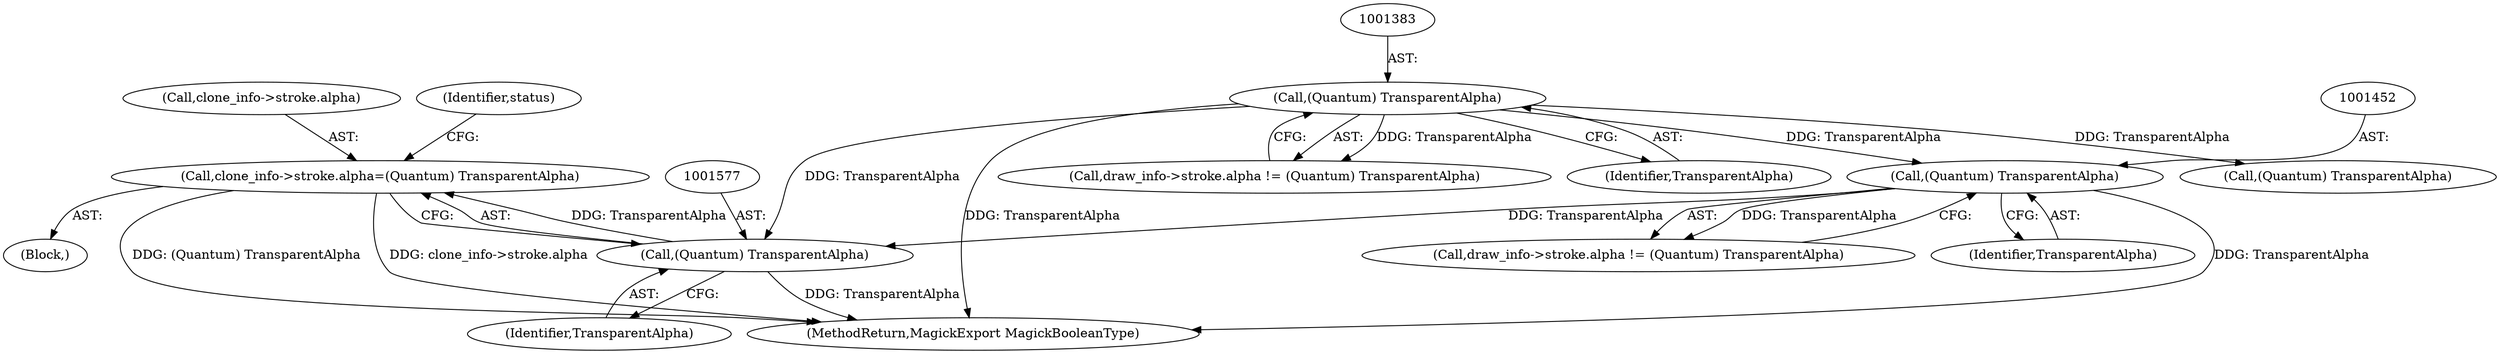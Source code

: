 digraph "1_ImageMagick_726812fa2fa7ce16bcf58f6e115f65427a1c0950_2@del" {
"1001570" [label="(Call,clone_info->stroke.alpha=(Quantum) TransparentAlpha)"];
"1001576" [label="(Call,(Quantum) TransparentAlpha)"];
"1001382" [label="(Call,(Quantum) TransparentAlpha)"];
"1001451" [label="(Call,(Quantum) TransparentAlpha)"];
"1001382" [label="(Call,(Quantum) TransparentAlpha)"];
"1001576" [label="(Call,(Quantum) TransparentAlpha)"];
"1001376" [label="(Call,draw_info->stroke.alpha != (Quantum) TransparentAlpha)"];
"1001384" [label="(Identifier,TransparentAlpha)"];
"1001445" [label="(Call,draw_info->stroke.alpha != (Quantum) TransparentAlpha)"];
"1001578" [label="(Identifier,TransparentAlpha)"];
"1001453" [label="(Identifier,TransparentAlpha)"];
"1001571" [label="(Call,clone_info->stroke.alpha)"];
"1001629" [label="(MethodReturn,MagickExport MagickBooleanType)"];
"1001580" [label="(Identifier,status)"];
"1001451" [label="(Call,(Quantum) TransparentAlpha)"];
"1001461" [label="(Block,)"];
"1001404" [label="(Call,(Quantum) TransparentAlpha)"];
"1001570" [label="(Call,clone_info->stroke.alpha=(Quantum) TransparentAlpha)"];
"1001570" -> "1001461"  [label="AST: "];
"1001570" -> "1001576"  [label="CFG: "];
"1001571" -> "1001570"  [label="AST: "];
"1001576" -> "1001570"  [label="AST: "];
"1001580" -> "1001570"  [label="CFG: "];
"1001570" -> "1001629"  [label="DDG: (Quantum) TransparentAlpha"];
"1001570" -> "1001629"  [label="DDG: clone_info->stroke.alpha"];
"1001576" -> "1001570"  [label="DDG: TransparentAlpha"];
"1001576" -> "1001578"  [label="CFG: "];
"1001577" -> "1001576"  [label="AST: "];
"1001578" -> "1001576"  [label="AST: "];
"1001576" -> "1001629"  [label="DDG: TransparentAlpha"];
"1001382" -> "1001576"  [label="DDG: TransparentAlpha"];
"1001451" -> "1001576"  [label="DDG: TransparentAlpha"];
"1001382" -> "1001376"  [label="AST: "];
"1001382" -> "1001384"  [label="CFG: "];
"1001383" -> "1001382"  [label="AST: "];
"1001384" -> "1001382"  [label="AST: "];
"1001376" -> "1001382"  [label="CFG: "];
"1001382" -> "1001629"  [label="DDG: TransparentAlpha"];
"1001382" -> "1001376"  [label="DDG: TransparentAlpha"];
"1001382" -> "1001404"  [label="DDG: TransparentAlpha"];
"1001382" -> "1001451"  [label="DDG: TransparentAlpha"];
"1001451" -> "1001445"  [label="AST: "];
"1001451" -> "1001453"  [label="CFG: "];
"1001452" -> "1001451"  [label="AST: "];
"1001453" -> "1001451"  [label="AST: "];
"1001445" -> "1001451"  [label="CFG: "];
"1001451" -> "1001629"  [label="DDG: TransparentAlpha"];
"1001451" -> "1001445"  [label="DDG: TransparentAlpha"];
}
